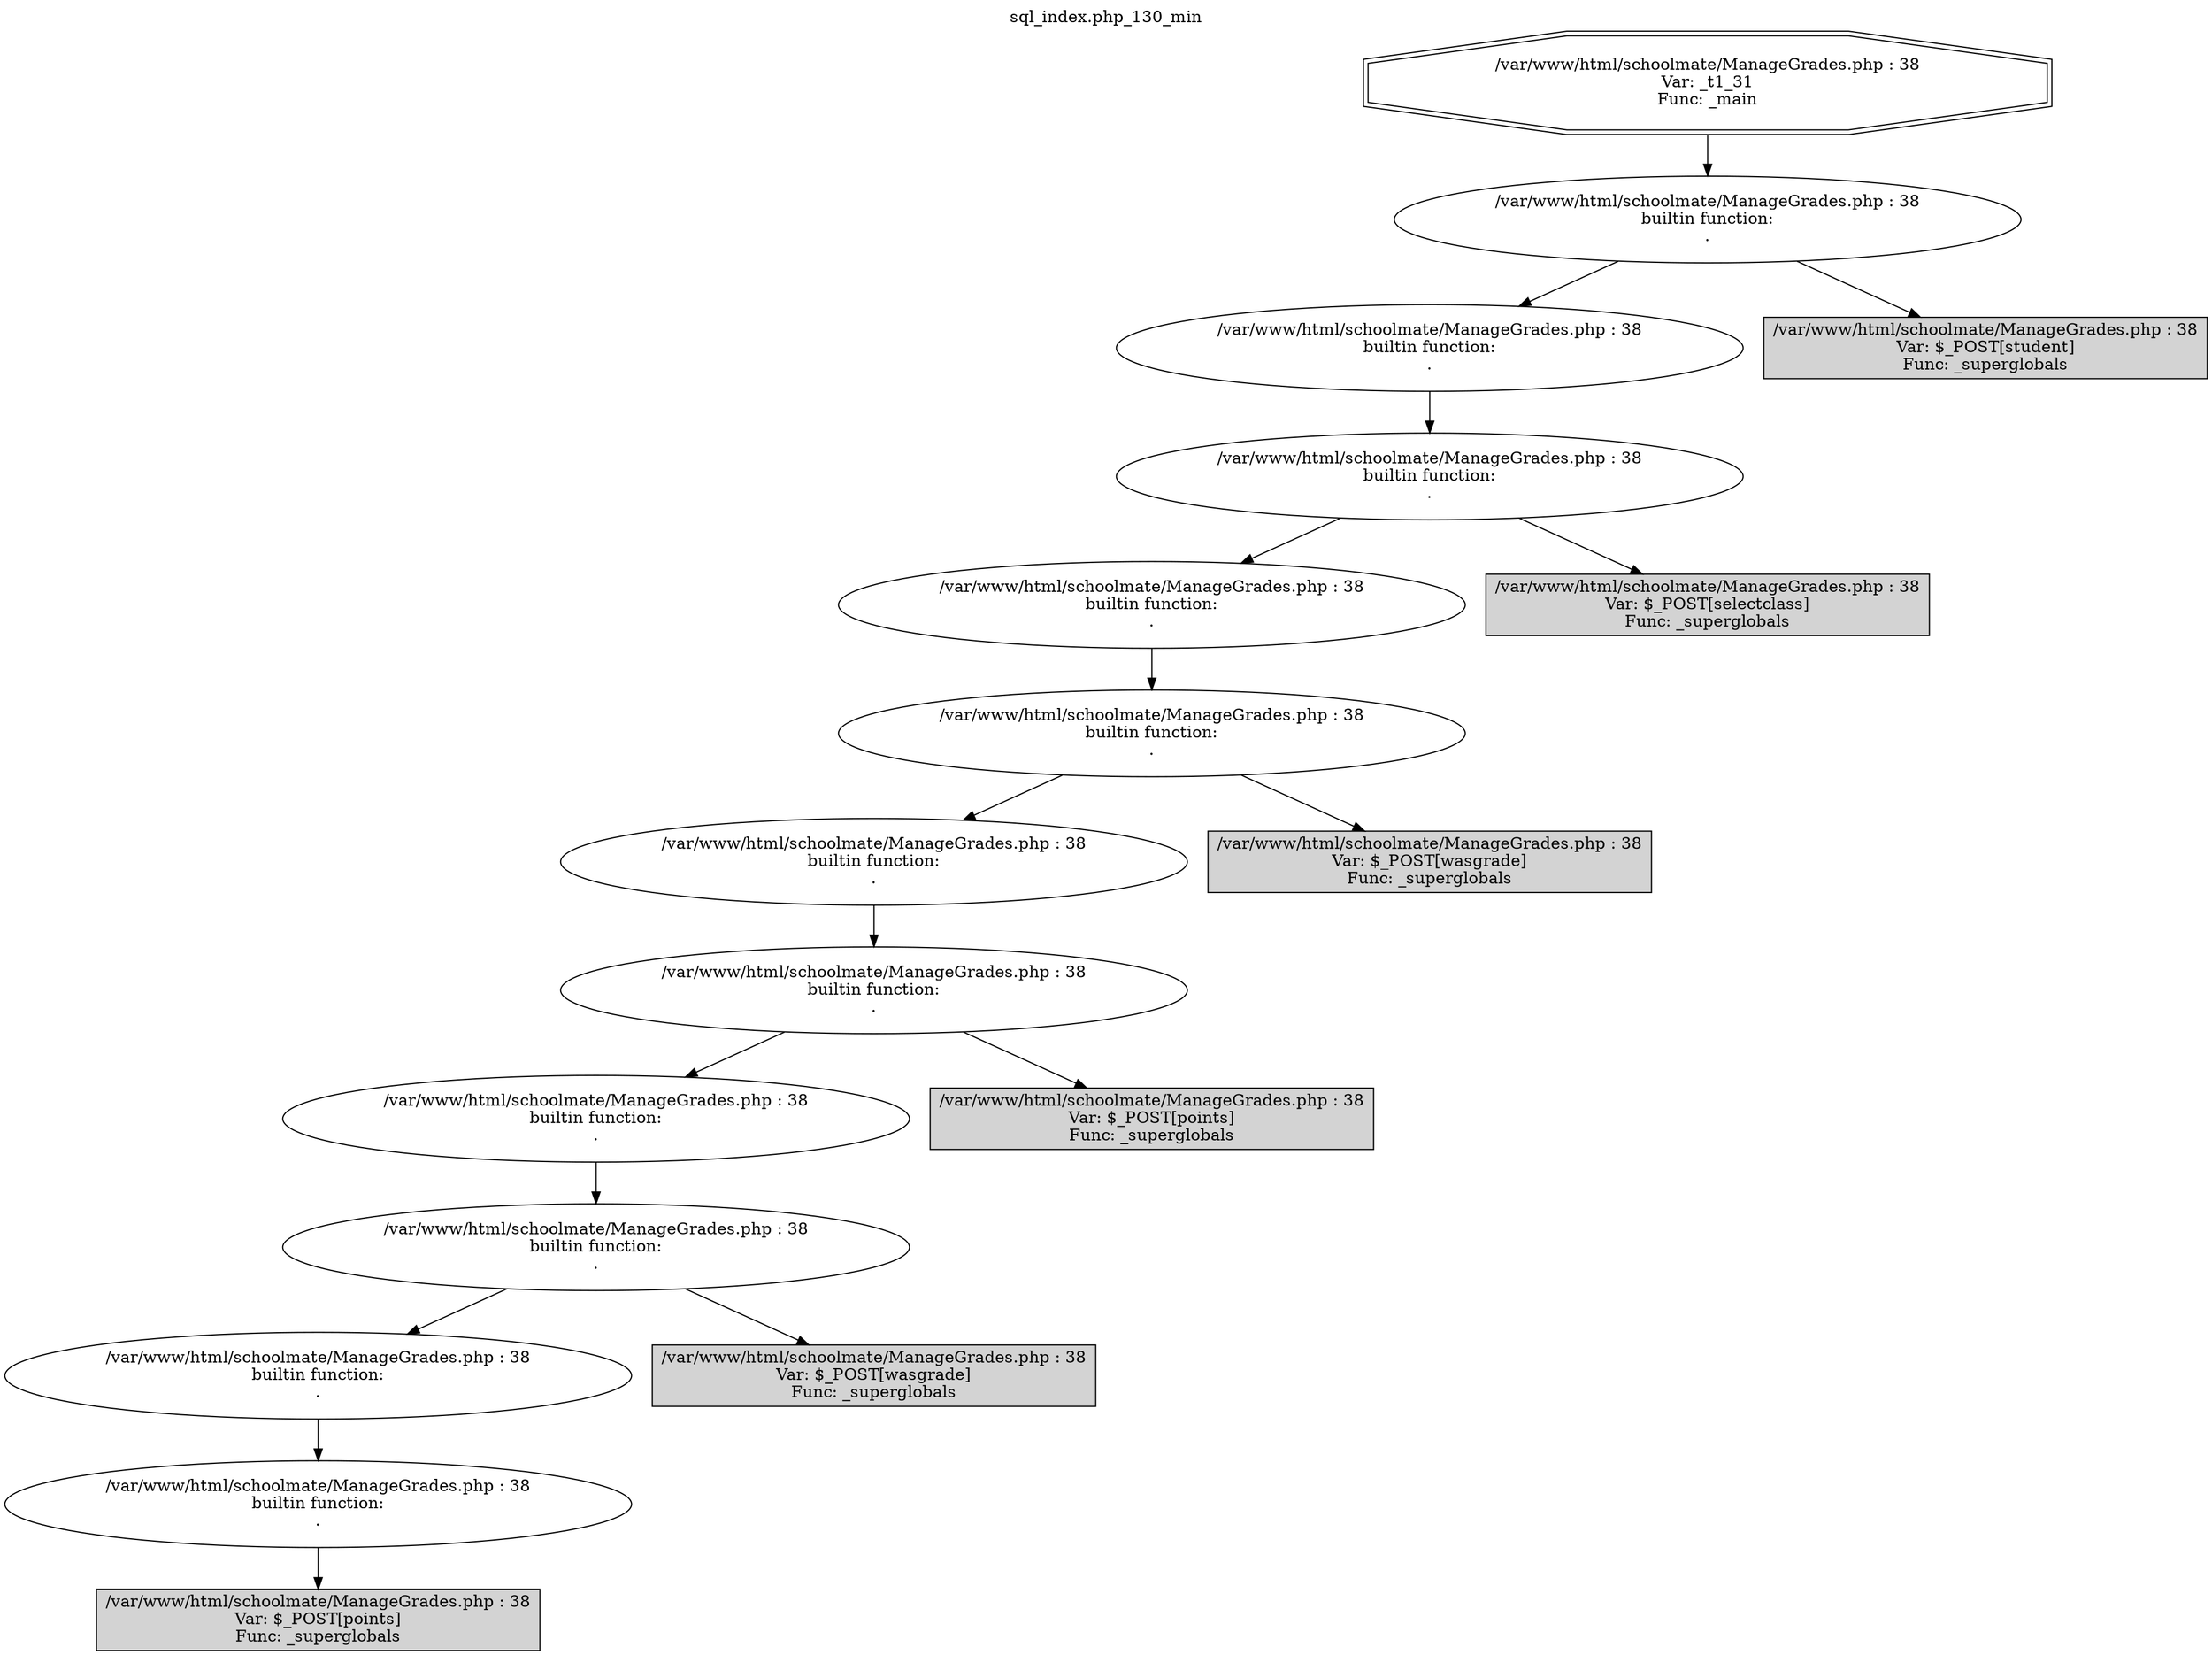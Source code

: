 digraph cfg {
  label="sql_index.php_130_min";
  labelloc=t;
  n1 [shape=doubleoctagon, label="/var/www/html/schoolmate/ManageGrades.php : 38\nVar: _t1_31\nFunc: _main\n"];
  n2 [shape=ellipse, label="/var/www/html/schoolmate/ManageGrades.php : 38\nbuiltin function:\n.\n"];
  n3 [shape=ellipse, label="/var/www/html/schoolmate/ManageGrades.php : 38\nbuiltin function:\n.\n"];
  n4 [shape=ellipse, label="/var/www/html/schoolmate/ManageGrades.php : 38\nbuiltin function:\n.\n"];
  n5 [shape=ellipse, label="/var/www/html/schoolmate/ManageGrades.php : 38\nbuiltin function:\n.\n"];
  n6 [shape=ellipse, label="/var/www/html/schoolmate/ManageGrades.php : 38\nbuiltin function:\n.\n"];
  n7 [shape=ellipse, label="/var/www/html/schoolmate/ManageGrades.php : 38\nbuiltin function:\n.\n"];
  n8 [shape=ellipse, label="/var/www/html/schoolmate/ManageGrades.php : 38\nbuiltin function:\n.\n"];
  n9 [shape=ellipse, label="/var/www/html/schoolmate/ManageGrades.php : 38\nbuiltin function:\n.\n"];
  n10 [shape=ellipse, label="/var/www/html/schoolmate/ManageGrades.php : 38\nbuiltin function:\n.\n"];
  n11 [shape=ellipse, label="/var/www/html/schoolmate/ManageGrades.php : 38\nbuiltin function:\n.\n"];
  n12 [shape=ellipse, label="/var/www/html/schoolmate/ManageGrades.php : 38\nbuiltin function:\n.\n"];
  n13 [shape=box, label="/var/www/html/schoolmate/ManageGrades.php : 38\nVar: $_POST[points]\nFunc: _superglobals\n",style=filled];
  n14 [shape=box, label="/var/www/html/schoolmate/ManageGrades.php : 38\nVar: $_POST[wasgrade]\nFunc: _superglobals\n",style=filled];
  n15 [shape=box, label="/var/www/html/schoolmate/ManageGrades.php : 38\nVar: $_POST[points]\nFunc: _superglobals\n",style=filled];
  n16 [shape=box, label="/var/www/html/schoolmate/ManageGrades.php : 38\nVar: $_POST[wasgrade]\nFunc: _superglobals\n",style=filled];
  n17 [shape=box, label="/var/www/html/schoolmate/ManageGrades.php : 38\nVar: $_POST[selectclass]\nFunc: _superglobals\n",style=filled];
  n18 [shape=box, label="/var/www/html/schoolmate/ManageGrades.php : 38\nVar: $_POST[student]\nFunc: _superglobals\n",style=filled];
  n1 -> n2;
  n2 -> n3;
  n2 -> n18;
  n3 -> n4;
  n4 -> n5;
  n4 -> n17;
  n5 -> n6;
  n6 -> n7;
  n6 -> n16;
  n7 -> n8;
  n8 -> n9;
  n8 -> n15;
  n9 -> n10;
  n10 -> n11;
  n10 -> n14;
  n11 -> n12;
  n12 -> n13;
}
